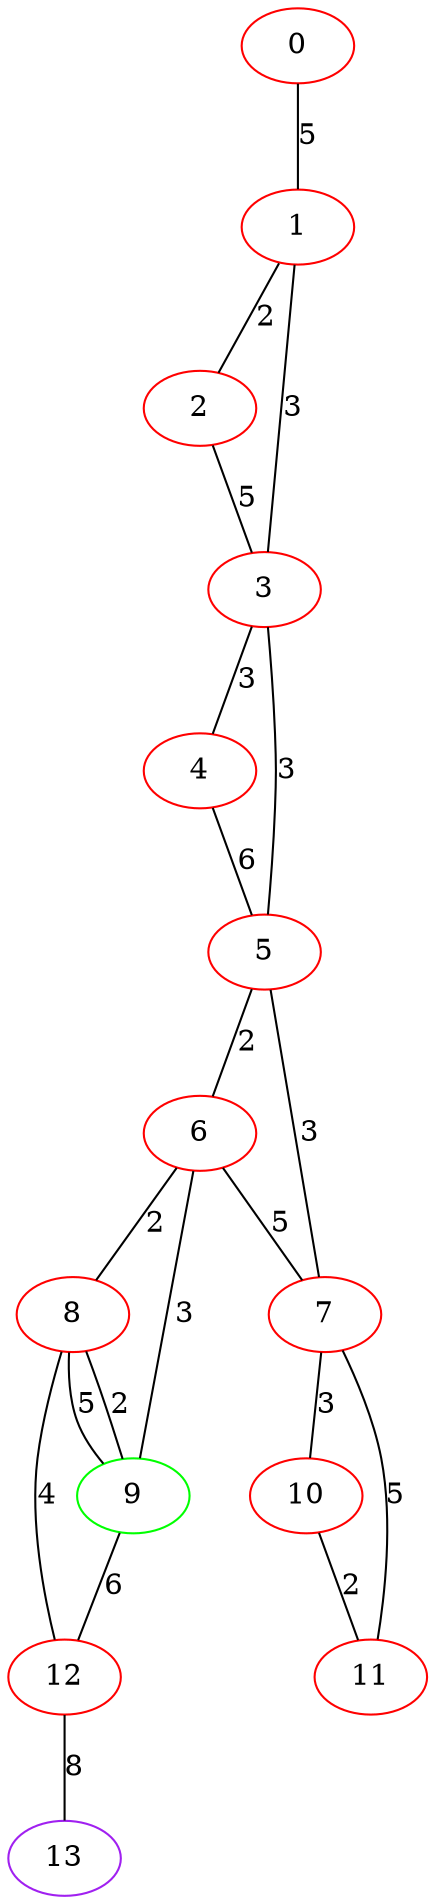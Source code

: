graph "" {
0 [color=red, weight=1];
1 [color=red, weight=1];
2 [color=red, weight=1];
3 [color=red, weight=1];
4 [color=red, weight=1];
5 [color=red, weight=1];
6 [color=red, weight=1];
7 [color=red, weight=1];
8 [color=red, weight=1];
9 [color=green, weight=2];
10 [color=red, weight=1];
11 [color=red, weight=1];
12 [color=red, weight=1];
13 [color=purple, weight=4];
0 -- 1  [key=0, label=5];
1 -- 2  [key=0, label=2];
1 -- 3  [key=0, label=3];
2 -- 3  [key=0, label=5];
3 -- 4  [key=0, label=3];
3 -- 5  [key=0, label=3];
4 -- 5  [key=0, label=6];
5 -- 6  [key=0, label=2];
5 -- 7  [key=0, label=3];
6 -- 8  [key=0, label=2];
6 -- 9  [key=0, label=3];
6 -- 7  [key=0, label=5];
7 -- 10  [key=0, label=3];
7 -- 11  [key=0, label=5];
8 -- 9  [key=0, label=2];
8 -- 9  [key=1, label=5];
8 -- 12  [key=0, label=4];
9 -- 12  [key=0, label=6];
10 -- 11  [key=0, label=2];
12 -- 13  [key=0, label=8];
}
